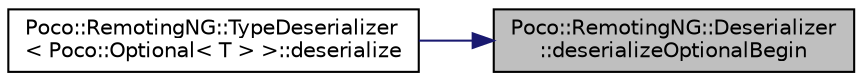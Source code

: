 digraph "Poco::RemotingNG::Deserializer::deserializeOptionalBegin"
{
 // LATEX_PDF_SIZE
  edge [fontname="Helvetica",fontsize="10",labelfontname="Helvetica",labelfontsize="10"];
  node [fontname="Helvetica",fontsize="10",shape=record];
  rankdir="RL";
  Node1 [label="Poco::RemotingNG::Deserializer\l::deserializeOptionalBegin",height=0.2,width=0.4,color="black", fillcolor="grey75", style="filled", fontcolor="black",tooltip="End deserialization of a Nullable or pointer which may be NULL."];
  Node1 -> Node2 [dir="back",color="midnightblue",fontsize="10",style="solid",fontname="Helvetica"];
  Node2 [label="Poco::RemotingNG::TypeDeserializer\l\< Poco::Optional\< T \> \>::deserialize",height=0.2,width=0.4,color="black", fillcolor="white", style="filled",URL="$classPoco_1_1RemotingNG_1_1TypeDeserializer_3_01Poco_1_1Optional_3_01T_01_4_01_4.html#ad41f14ef0f76de667a6538a24b996ec7",tooltip=" "];
}
